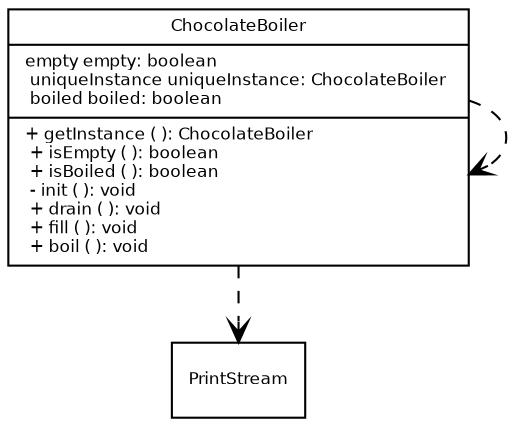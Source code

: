 strict digraph G {
    fontname = "Bitstream Vera Sans"
    fontsize = 8

    node [
    fontname = "Bitstream Vera Sans"
    fontsize = 8
    shape = "record"
    ]

    edge [
    fontname = "Bitstream Vera Sans"
    fontsize = 8
    ]
ChocolateBoiler [ 
 label = " { ChocolateBoiler|empty empty: boolean \l uniqueInstance uniqueInstance: ChocolateBoiler \l boiled boiled: boolean \l |+ getInstance ( ): ChocolateBoiler \l + isEmpty ( ): boolean \l + isBoiled ( ): boolean \l - init ( ): void \l + drain ( ): void \l + fill ( ): void \l + boil ( ): void \l  
 } " 
 ]
 edge [ 
  style="dashed", arrowhead= "vee" 
 ] 
ChocolateBoiler -> ChocolateBoiler 

 edge [ 
  style="dashed", arrowhead= "vee" 
 ] 
ChocolateBoiler -> PrintStream 

 edge [ 
  style="dashed", arrowhead= "vee" 
 ] 
ChocolateBoiler -> ChocolateBoiler 

 edge [ 
  style="dashed", arrowhead= "vee" 
 ] 
ChocolateBoiler -> PrintStream 

 edge [ 
  style="dashed", arrowhead= "vee" 
 ] 

 edge [ 
  style="solid", arrowhead= "vee" 
 ] 
ChocolateBoiler -> ChocolateBoiler 

 edge [ 
  style="solid", arrowhead= "vee" 
 ] 
ChocolateBoiler -> ChocolateBoiler 

 edge [ 
  style="dashed", arrowhead= "vee" 
 ] 

 edge [ 
  style="dashed", arrowhead= "vee" 
 ] 

 edge [ 
  style="dashed", arrowhead= "vee" 
 ] 

 edge [ 
  style="dashed", arrowhead= "vee" 
 ] 

 edge [ 
  style="dashed", arrowhead= "vee" 
 ] 
ChocolateBoiler -> ChocolateBoiler 

 edge [ 
  style="dashed", arrowhead= "vee" 
 ] 
ChocolateBoiler -> ChocolateBoiler 

 edge [ 
  style="solid", arrowhead= "vee" 
 ] 
ChocolateBoiler -> ChocolateBoiler 

 edge [ 
  style="dashed", arrowhead= "vee" 
 ] 

 edge [ 
  style="dashed", arrowhead= "vee" 
 ] 
ChocolateBoiler -> ChocolateBoiler 

 edge [ 
  style="dashed", arrowhead= "vee" 
 ] 

 edge [ 
  style="dashed", arrowhead= "vee" 
 ] 
ChocolateBoiler -> ChocolateBoiler 

 edge [ 
  style="dashed", arrowhead= "vee" 
 ] 
ChocolateBoiler -> ChocolateBoiler 
}
